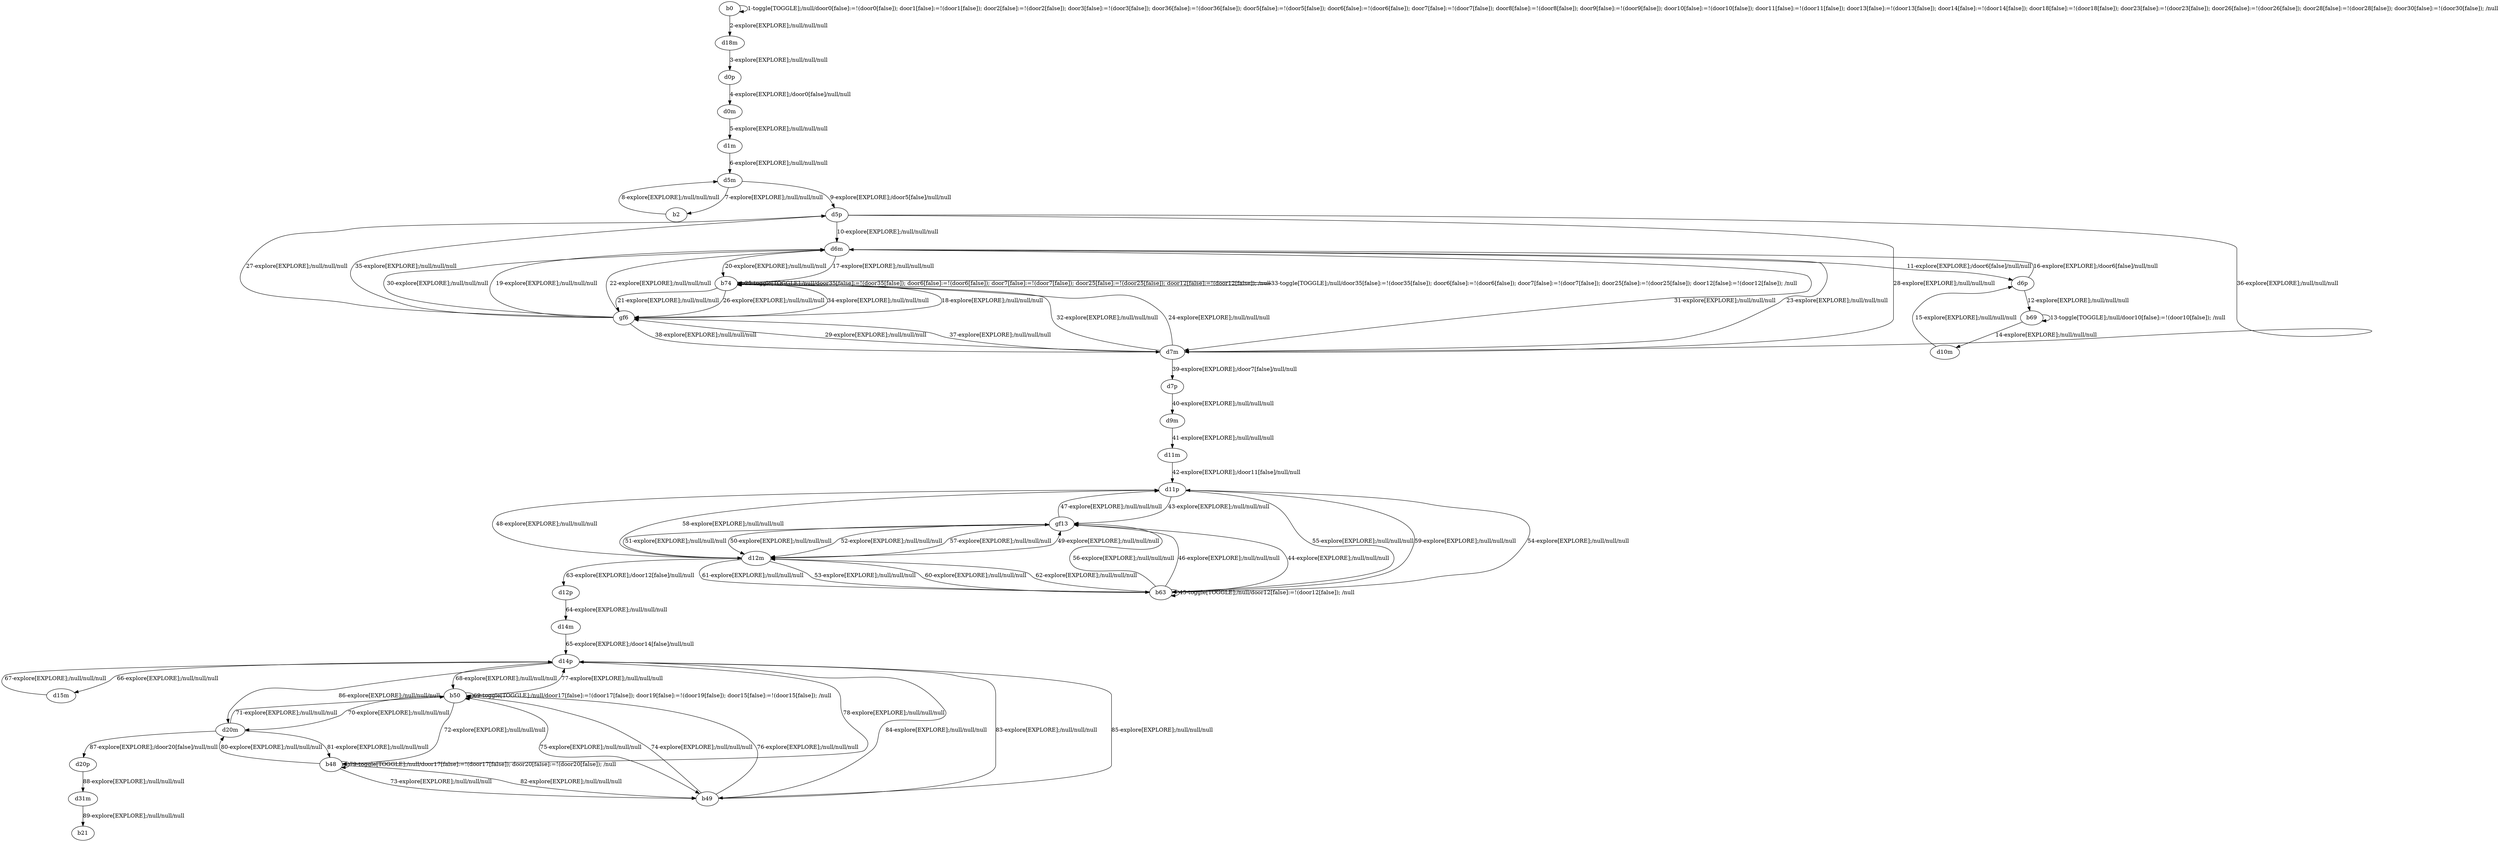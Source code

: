 # Total number of goals covered by this test: 1
# d31m --> b21

digraph g {
"b0" -> "b0" [label = "1-toggle[TOGGLE];/null/door0[false]:=!(door0[false]); door1[false]:=!(door1[false]); door2[false]:=!(door2[false]); door3[false]:=!(door3[false]); door36[false]:=!(door36[false]); door5[false]:=!(door5[false]); door6[false]:=!(door6[false]); door7[false]:=!(door7[false]); door8[false]:=!(door8[false]); door9[false]:=!(door9[false]); door10[false]:=!(door10[false]); door11[false]:=!(door11[false]); door13[false]:=!(door13[false]); door14[false]:=!(door14[false]); door18[false]:=!(door18[false]); door23[false]:=!(door23[false]); door26[false]:=!(door26[false]); door28[false]:=!(door28[false]); door30[false]:=!(door30[false]); /null"];
"b0" -> "d18m" [label = "2-explore[EXPLORE];/null/null/null"];
"d18m" -> "d0p" [label = "3-explore[EXPLORE];/null/null/null"];
"d0p" -> "d0m" [label = "4-explore[EXPLORE];/door0[false]/null/null"];
"d0m" -> "d1m" [label = "5-explore[EXPLORE];/null/null/null"];
"d1m" -> "d5m" [label = "6-explore[EXPLORE];/null/null/null"];
"d5m" -> "b2" [label = "7-explore[EXPLORE];/null/null/null"];
"b2" -> "d5m" [label = "8-explore[EXPLORE];/null/null/null"];
"d5m" -> "d5p" [label = "9-explore[EXPLORE];/door5[false]/null/null"];
"d5p" -> "d6m" [label = "10-explore[EXPLORE];/null/null/null"];
"d6m" -> "d6p" [label = "11-explore[EXPLORE];/door6[false]/null/null"];
"d6p" -> "b69" [label = "12-explore[EXPLORE];/null/null/null"];
"b69" -> "b69" [label = "13-toggle[TOGGLE];/null/door10[false]:=!(door10[false]); /null"];
"b69" -> "d10m" [label = "14-explore[EXPLORE];/null/null/null"];
"d10m" -> "d6p" [label = "15-explore[EXPLORE];/null/null/null"];
"d6p" -> "d6m" [label = "16-explore[EXPLORE];/door6[false]/null/null"];
"d6m" -> "b74" [label = "17-explore[EXPLORE];/null/null/null"];
"b74" -> "gf6" [label = "18-explore[EXPLORE];/null/null/null"];
"gf6" -> "d6m" [label = "19-explore[EXPLORE];/null/null/null"];
"d6m" -> "b74" [label = "20-explore[EXPLORE];/null/null/null"];
"b74" -> "gf6" [label = "21-explore[EXPLORE];/null/null/null"];
"gf6" -> "d6m" [label = "22-explore[EXPLORE];/null/null/null"];
"d6m" -> "d7m" [label = "23-explore[EXPLORE];/null/null/null"];
"d7m" -> "b74" [label = "24-explore[EXPLORE];/null/null/null"];
"b74" -> "b74" [label = "25-toggle[TOGGLE];/null/door35[false]:=!(door35[false]); door6[false]:=!(door6[false]); door7[false]:=!(door7[false]); door25[false]:=!(door25[false]); door12[false]:=!(door12[false]); /null"];
"b74" -> "gf6" [label = "26-explore[EXPLORE];/null/null/null"];
"gf6" -> "d5p" [label = "27-explore[EXPLORE];/null/null/null"];
"d5p" -> "d7m" [label = "28-explore[EXPLORE];/null/null/null"];
"d7m" -> "gf6" [label = "29-explore[EXPLORE];/null/null/null"];
"gf6" -> "d6m" [label = "30-explore[EXPLORE];/null/null/null"];
"d6m" -> "d7m" [label = "31-explore[EXPLORE];/null/null/null"];
"d7m" -> "b74" [label = "32-explore[EXPLORE];/null/null/null"];
"b74" -> "b74" [label = "33-toggle[TOGGLE];/null/door35[false]:=!(door35[false]); door6[false]:=!(door6[false]); door7[false]:=!(door7[false]); door25[false]:=!(door25[false]); door12[false]:=!(door12[false]); /null"];
"b74" -> "gf6" [label = "34-explore[EXPLORE];/null/null/null"];
"gf6" -> "d5p" [label = "35-explore[EXPLORE];/null/null/null"];
"d5p" -> "d7m" [label = "36-explore[EXPLORE];/null/null/null"];
"d7m" -> "gf6" [label = "37-explore[EXPLORE];/null/null/null"];
"gf6" -> "d7m" [label = "38-explore[EXPLORE];/null/null/null"];
"d7m" -> "d7p" [label = "39-explore[EXPLORE];/door7[false]/null/null"];
"d7p" -> "d9m" [label = "40-explore[EXPLORE];/null/null/null"];
"d9m" -> "d11m" [label = "41-explore[EXPLORE];/null/null/null"];
"d11m" -> "d11p" [label = "42-explore[EXPLORE];/door11[false]/null/null"];
"d11p" -> "gf13" [label = "43-explore[EXPLORE];/null/null/null"];
"gf13" -> "b63" [label = "44-explore[EXPLORE];/null/null/null"];
"b63" -> "b63" [label = "45-toggle[TOGGLE];/null/door12[false]:=!(door12[false]); /null"];
"b63" -> "gf13" [label = "46-explore[EXPLORE];/null/null/null"];
"gf13" -> "d11p" [label = "47-explore[EXPLORE];/null/null/null"];
"d11p" -> "d12m" [label = "48-explore[EXPLORE];/null/null/null"];
"d12m" -> "gf13" [label = "49-explore[EXPLORE];/null/null/null"];
"gf13" -> "d12m" [label = "50-explore[EXPLORE];/null/null/null"];
"d12m" -> "gf13" [label = "51-explore[EXPLORE];/null/null/null"];
"gf13" -> "d12m" [label = "52-explore[EXPLORE];/null/null/null"];
"d12m" -> "b63" [label = "53-explore[EXPLORE];/null/null/null"];
"b63" -> "d11p" [label = "54-explore[EXPLORE];/null/null/null"];
"d11p" -> "b63" [label = "55-explore[EXPLORE];/null/null/null"];
"b63" -> "gf13" [label = "56-explore[EXPLORE];/null/null/null"];
"gf13" -> "d12m" [label = "57-explore[EXPLORE];/null/null/null"];
"d12m" -> "d11p" [label = "58-explore[EXPLORE];/null/null/null"];
"d11p" -> "b63" [label = "59-explore[EXPLORE];/null/null/null"];
"b63" -> "d12m" [label = "60-explore[EXPLORE];/null/null/null"];
"d12m" -> "b63" [label = "61-explore[EXPLORE];/null/null/null"];
"b63" -> "d12m" [label = "62-explore[EXPLORE];/null/null/null"];
"d12m" -> "d12p" [label = "63-explore[EXPLORE];/door12[false]/null/null"];
"d12p" -> "d14m" [label = "64-explore[EXPLORE];/null/null/null"];
"d14m" -> "d14p" [label = "65-explore[EXPLORE];/door14[false]/null/null"];
"d14p" -> "d15m" [label = "66-explore[EXPLORE];/null/null/null"];
"d15m" -> "d14p" [label = "67-explore[EXPLORE];/null/null/null"];
"d14p" -> "b50" [label = "68-explore[EXPLORE];/null/null/null"];
"b50" -> "b50" [label = "69-toggle[TOGGLE];/null/door17[false]:=!(door17[false]); door19[false]:=!(door19[false]); door15[false]:=!(door15[false]); /null"];
"b50" -> "d20m" [label = "70-explore[EXPLORE];/null/null/null"];
"d20m" -> "b50" [label = "71-explore[EXPLORE];/null/null/null"];
"b50" -> "b48" [label = "72-explore[EXPLORE];/null/null/null"];
"b48" -> "b49" [label = "73-explore[EXPLORE];/null/null/null"];
"b49" -> "b50" [label = "74-explore[EXPLORE];/null/null/null"];
"b50" -> "b49" [label = "75-explore[EXPLORE];/null/null/null"];
"b49" -> "b50" [label = "76-explore[EXPLORE];/null/null/null"];
"b50" -> "d14p" [label = "77-explore[EXPLORE];/null/null/null"];
"d14p" -> "b48" [label = "78-explore[EXPLORE];/null/null/null"];
"b48" -> "b48" [label = "79-toggle[TOGGLE];/null/door17[false]:=!(door17[false]); door20[false]:=!(door20[false]); /null"];
"b48" -> "d20m" [label = "80-explore[EXPLORE];/null/null/null"];
"d20m" -> "b48" [label = "81-explore[EXPLORE];/null/null/null"];
"b48" -> "b49" [label = "82-explore[EXPLORE];/null/null/null"];
"b49" -> "d14p" [label = "83-explore[EXPLORE];/null/null/null"];
"d14p" -> "b49" [label = "84-explore[EXPLORE];/null/null/null"];
"b49" -> "d14p" [label = "85-explore[EXPLORE];/null/null/null"];
"d14p" -> "d20m" [label = "86-explore[EXPLORE];/null/null/null"];
"d20m" -> "d20p" [label = "87-explore[EXPLORE];/door20[false]/null/null"];
"d20p" -> "d31m" [label = "88-explore[EXPLORE];/null/null/null"];
"d31m" -> "b21" [label = "89-explore[EXPLORE];/null/null/null"];
}